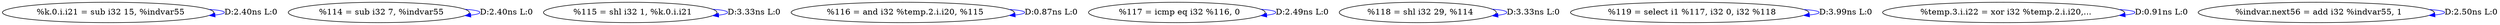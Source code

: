 digraph {
Node0x36d73c0[label="  %k.0.i.i21 = sub i32 15, %indvar55"];
Node0x36d73c0 -> Node0x36d73c0[label="D:2.40ns L:0",color=blue];
Node0x36d74a0[label="  %114 = sub i32 7, %indvar55"];
Node0x36d74a0 -> Node0x36d74a0[label="D:2.40ns L:0",color=blue];
Node0x36d7580[label="  %115 = shl i32 1, %k.0.i.i21"];
Node0x36d7580 -> Node0x36d7580[label="D:3.33ns L:0",color=blue];
Node0x36d7660[label="  %116 = and i32 %temp.2.i.i20, %115"];
Node0x36d7660 -> Node0x36d7660[label="D:0.87ns L:0",color=blue];
Node0x36d7740[label="  %117 = icmp eq i32 %116, 0"];
Node0x36d7740 -> Node0x36d7740[label="D:2.49ns L:0",color=blue];
Node0x36d7820[label="  %118 = shl i32 29, %114"];
Node0x36d7820 -> Node0x36d7820[label="D:3.33ns L:0",color=blue];
Node0x36d7900[label="  %119 = select i1 %117, i32 0, i32 %118"];
Node0x36d7900 -> Node0x36d7900[label="D:3.99ns L:0",color=blue];
Node0x36d79e0[label="  %temp.3.i.i22 = xor i32 %temp.2.i.i20,..."];
Node0x36d79e0 -> Node0x36d79e0[label="D:0.91ns L:0",color=blue];
Node0x36d7ac0[label="  %indvar.next56 = add i32 %indvar55, 1"];
Node0x36d7ac0 -> Node0x36d7ac0[label="D:2.50ns L:0",color=blue];
}
